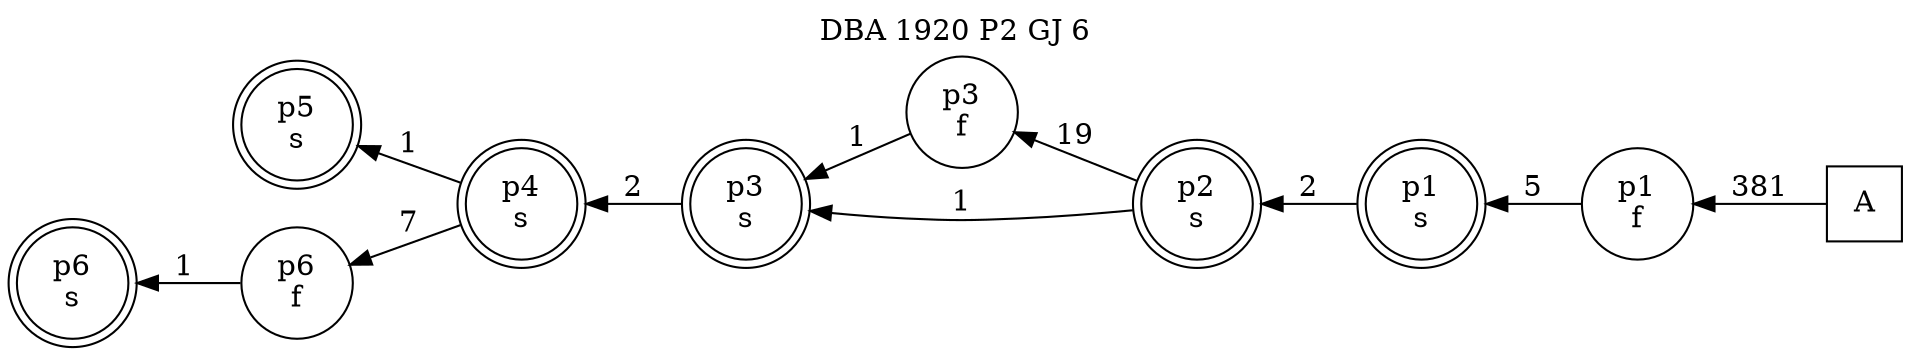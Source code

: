 digraph DBA_1920_P2_GJ_6_GOOD {
labelloc="tl"
label= " DBA 1920 P2 GJ 6 "
rankdir="RL";
"A" [shape="square" label="A"]
"p1_f" [shape="circle" label="p1
f"]
"p1_s" [shape="doublecircle" label="p1
s"]
"p2_s" [shape="doublecircle" label="p2
s"]
"p3_f" [shape="circle" label="p3
f"]
"p3_s" [shape="doublecircle" label="p3
s"]
"p4_s" [shape="doublecircle" label="p4
s"]
"p5_s" [shape="doublecircle" label="p5
s"]
"p6_f" [shape="circle" label="p6
f"]
"p6_s" [shape="doublecircle" label="p6
s"]
"A" -> "p1_f" [ label=381]
"p1_f" -> "p1_s" [ label=5]
"p1_s" -> "p2_s" [ label=2]
"p2_s" -> "p3_f" [ label=19]
"p2_s" -> "p3_s" [ label=1]
"p3_f" -> "p3_s" [ label=1]
"p3_s" -> "p4_s" [ label=2]
"p4_s" -> "p5_s" [ label=1]
"p4_s" -> "p6_f" [ label=7]
"p6_f" -> "p6_s" [ label=1]
}
